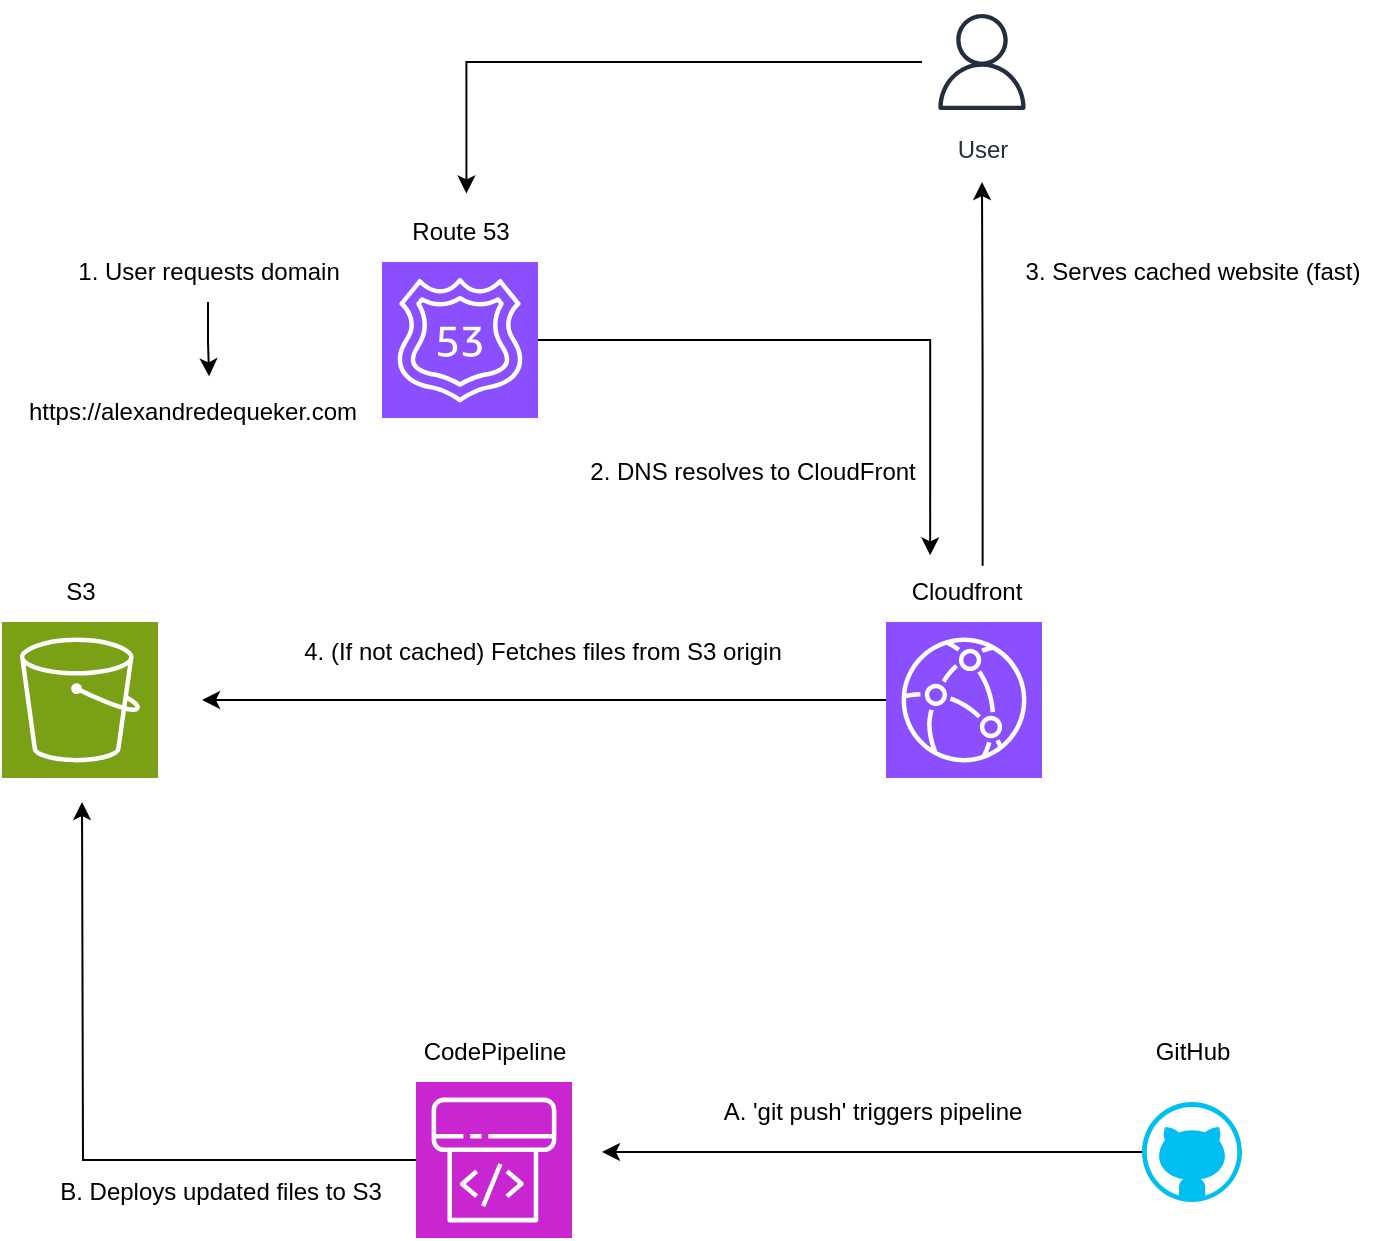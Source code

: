 <mxfile version="24.8.6">
  <diagram name="Page-1" id="VygusJ6SPI_Gxu89azcJ">
    <mxGraphModel dx="1191" dy="804" grid="1" gridSize="10" guides="1" tooltips="1" connect="1" arrows="1" fold="1" page="1" pageScale="1" pageWidth="850" pageHeight="1100" math="0" shadow="0">
      <root>
        <mxCell id="0" />
        <mxCell id="1" parent="0" />
        <mxCell id="ApvgbccNQGZswSCE0RyP-60" style="edgeStyle=orthogonalEdgeStyle;rounded=0;orthogonalLoop=1;jettySize=auto;html=1;" edge="1" parent="1" source="ApvgbccNQGZswSCE0RyP-5">
          <mxGeometry relative="1" as="geometry">
            <mxPoint x="240" y="449" as="targetPoint" />
          </mxGeometry>
        </mxCell>
        <mxCell id="ApvgbccNQGZswSCE0RyP-5" value="" style="sketch=0;points=[[0,0,0],[0.25,0,0],[0.5,0,0],[0.75,0,0],[1,0,0],[0,1,0],[0.25,1,0],[0.5,1,0],[0.75,1,0],[1,1,0],[0,0.25,0],[0,0.5,0],[0,0.75,0],[1,0.25,0],[1,0.5,0],[1,0.75,0]];outlineConnect=0;fontColor=#232F3E;fillColor=#8C4FFF;strokeColor=#ffffff;dashed=0;verticalLabelPosition=bottom;verticalAlign=top;align=center;html=1;fontSize=12;fontStyle=0;aspect=fixed;shape=mxgraph.aws4.resourceIcon;resIcon=mxgraph.aws4.cloudfront;" vertex="1" parent="1">
          <mxGeometry x="582" y="410" width="78" height="78" as="geometry" />
        </mxCell>
        <mxCell id="ApvgbccNQGZswSCE0RyP-6" value="" style="sketch=0;points=[[0,0,0],[0.25,0,0],[0.5,0,0],[0.75,0,0],[1,0,0],[0,1,0],[0.25,1,0],[0.5,1,0],[0.75,1,0],[1,1,0],[0,0.25,0],[0,0.5,0],[0,0.75,0],[1,0.25,0],[1,0.5,0],[1,0.75,0]];outlineConnect=0;fontColor=#232F3E;fillColor=#7AA116;strokeColor=#ffffff;dashed=0;verticalLabelPosition=bottom;verticalAlign=top;align=center;html=1;fontSize=12;fontStyle=0;aspect=fixed;shape=mxgraph.aws4.resourceIcon;resIcon=mxgraph.aws4.s3;" vertex="1" parent="1">
          <mxGeometry x="140" y="410" width="78" height="78" as="geometry" />
        </mxCell>
        <mxCell id="ApvgbccNQGZswSCE0RyP-62" style="edgeStyle=orthogonalEdgeStyle;rounded=0;orthogonalLoop=1;jettySize=auto;html=1;" edge="1" parent="1" source="ApvgbccNQGZswSCE0RyP-9">
          <mxGeometry relative="1" as="geometry">
            <mxPoint x="180" y="500.0" as="targetPoint" />
          </mxGeometry>
        </mxCell>
        <mxCell id="ApvgbccNQGZswSCE0RyP-9" value="" style="sketch=0;points=[[0,0,0],[0.25,0,0],[0.5,0,0],[0.75,0,0],[1,0,0],[0,1,0],[0.25,1,0],[0.5,1,0],[0.75,1,0],[1,1,0],[0,0.25,0],[0,0.5,0],[0,0.75,0],[1,0.25,0],[1,0.5,0],[1,0.75,0]];outlineConnect=0;fontColor=#232F3E;fillColor=#C925D1;strokeColor=#ffffff;dashed=0;verticalLabelPosition=bottom;verticalAlign=top;align=center;html=1;fontSize=12;fontStyle=0;aspect=fixed;shape=mxgraph.aws4.resourceIcon;resIcon=mxgraph.aws4.codepipeline;" vertex="1" parent="1">
          <mxGeometry x="347" y="640" width="78" height="78" as="geometry" />
        </mxCell>
        <mxCell id="ApvgbccNQGZswSCE0RyP-16" value="User" style="sketch=0;outlineConnect=0;fontColor=#232F3E;gradientColor=none;strokeColor=#232F3E;fillColor=#ffffff;dashed=0;verticalLabelPosition=bottom;verticalAlign=top;align=center;html=1;fontSize=12;fontStyle=0;aspect=fixed;shape=mxgraph.aws4.resourceIcon;resIcon=mxgraph.aws4.user;" vertex="1" parent="1">
          <mxGeometry x="600" y="100" width="60" height="60" as="geometry" />
        </mxCell>
        <mxCell id="ApvgbccNQGZswSCE0RyP-18" value="https://alexandredequeker.com" style="text;html=1;align=center;verticalAlign=middle;resizable=0;points=[];autosize=1;strokeColor=none;fillColor=none;" vertex="1" parent="1">
          <mxGeometry x="140" y="290" width="190" height="30" as="geometry" />
        </mxCell>
        <mxCell id="ApvgbccNQGZswSCE0RyP-19" value="1. User requests domain" style="text;html=1;align=center;verticalAlign=middle;resizable=0;points=[];autosize=1;strokeColor=none;fillColor=none;" vertex="1" parent="1">
          <mxGeometry x="168" y="220" width="150" height="30" as="geometry" />
        </mxCell>
        <mxCell id="ApvgbccNQGZswSCE0RyP-11" value="" style="sketch=0;points=[[0,0,0],[0.25,0,0],[0.5,0,0],[0.75,0,0],[1,0,0],[0,1,0],[0.25,1,0],[0.5,1,0],[0.75,1,0],[1,1,0],[0,0.25,0],[0,0.5,0],[0,0.75,0],[1,0.25,0],[1,0.5,0],[1,0.75,0]];outlineConnect=0;fontColor=#232F3E;fillColor=#8C4FFF;strokeColor=#ffffff;dashed=0;verticalLabelPosition=bottom;verticalAlign=top;align=center;html=1;fontSize=12;fontStyle=0;aspect=fixed;shape=mxgraph.aws4.resourceIcon;resIcon=mxgraph.aws4.route_53;" vertex="1" parent="1">
          <mxGeometry x="330" y="230" width="78" height="78" as="geometry" />
        </mxCell>
        <mxCell id="ApvgbccNQGZswSCE0RyP-59" style="edgeStyle=orthogonalEdgeStyle;rounded=0;orthogonalLoop=1;jettySize=auto;html=1;exitX=0.604;exitY=0.063;exitDx=0;exitDy=0;exitPerimeter=0;" edge="1" parent="1" source="ApvgbccNQGZswSCE0RyP-25">
          <mxGeometry relative="1" as="geometry">
            <mxPoint x="630" y="190" as="targetPoint" />
            <Array as="points" />
          </mxGeometry>
        </mxCell>
        <mxCell id="ApvgbccNQGZswSCE0RyP-25" value="Cloudfront" style="text;html=1;align=center;verticalAlign=middle;resizable=0;points=[];autosize=1;strokeColor=none;fillColor=none;" vertex="1" parent="1">
          <mxGeometry x="582" y="380" width="80" height="30" as="geometry" />
        </mxCell>
        <mxCell id="ApvgbccNQGZswSCE0RyP-33" value="Route 53" style="text;html=1;align=center;verticalAlign=middle;resizable=0;points=[];autosize=1;strokeColor=none;fillColor=none;" vertex="1" parent="1">
          <mxGeometry x="334" y="200" width="70" height="30" as="geometry" />
        </mxCell>
        <mxCell id="ApvgbccNQGZswSCE0RyP-34" value="S3" style="text;html=1;align=center;verticalAlign=middle;resizable=0;points=[];autosize=1;strokeColor=none;fillColor=none;" vertex="1" parent="1">
          <mxGeometry x="159" y="380" width="40" height="30" as="geometry" />
        </mxCell>
        <mxCell id="ApvgbccNQGZswSCE0RyP-35" value="CodePipeline" style="text;html=1;align=center;verticalAlign=middle;resizable=0;points=[];autosize=1;strokeColor=none;fillColor=none;" vertex="1" parent="1">
          <mxGeometry x="341" y="610" width="90" height="30" as="geometry" />
        </mxCell>
        <mxCell id="ApvgbccNQGZswSCE0RyP-38" value="2. DNS resolves to CloudFront" style="text;html=1;align=center;verticalAlign=middle;resizable=0;points=[];autosize=1;strokeColor=none;fillColor=none;" vertex="1" parent="1">
          <mxGeometry x="420" y="320" width="190" height="30" as="geometry" />
        </mxCell>
        <mxCell id="ApvgbccNQGZswSCE0RyP-43" value="3. Serves cached website (fast)" style="text;html=1;align=center;verticalAlign=middle;resizable=0;points=[];autosize=1;strokeColor=none;fillColor=none;" vertex="1" parent="1">
          <mxGeometry x="640" y="220" width="190" height="30" as="geometry" />
        </mxCell>
        <mxCell id="ApvgbccNQGZswSCE0RyP-45" value="4. (If not cached) Fetches files from S3 origin" style="text;html=1;align=center;verticalAlign=middle;resizable=0;points=[];autosize=1;strokeColor=none;fillColor=none;" vertex="1" parent="1">
          <mxGeometry x="280" y="410" width="260" height="30" as="geometry" />
        </mxCell>
        <mxCell id="ApvgbccNQGZswSCE0RyP-49" style="edgeStyle=orthogonalEdgeStyle;rounded=0;orthogonalLoop=1;jettySize=auto;html=1;entryX=0.276;entryY=-0.111;entryDx=0;entryDy=0;entryPerimeter=0;" edge="1" parent="1" source="ApvgbccNQGZswSCE0RyP-11" target="ApvgbccNQGZswSCE0RyP-25">
          <mxGeometry relative="1" as="geometry" />
        </mxCell>
        <mxCell id="ApvgbccNQGZswSCE0RyP-50" style="edgeStyle=orthogonalEdgeStyle;rounded=0;orthogonalLoop=1;jettySize=auto;html=1;entryX=0.546;entryY=-0.143;entryDx=0;entryDy=0;entryPerimeter=0;" edge="1" parent="1" source="ApvgbccNQGZswSCE0RyP-16" target="ApvgbccNQGZswSCE0RyP-33">
          <mxGeometry relative="1" as="geometry" />
        </mxCell>
        <mxCell id="ApvgbccNQGZswSCE0RyP-51" style="edgeStyle=orthogonalEdgeStyle;rounded=0;orthogonalLoop=1;jettySize=auto;html=1;entryX=0.545;entryY=-0.095;entryDx=0;entryDy=0;entryPerimeter=0;" edge="1" parent="1" source="ApvgbccNQGZswSCE0RyP-19" target="ApvgbccNQGZswSCE0RyP-18">
          <mxGeometry relative="1" as="geometry" />
        </mxCell>
        <mxCell id="ApvgbccNQGZswSCE0RyP-54" style="edgeStyle=orthogonalEdgeStyle;rounded=0;orthogonalLoop=1;jettySize=auto;html=1;" edge="1" parent="1" source="ApvgbccNQGZswSCE0RyP-52">
          <mxGeometry relative="1" as="geometry">
            <mxPoint x="440" y="675" as="targetPoint" />
          </mxGeometry>
        </mxCell>
        <mxCell id="ApvgbccNQGZswSCE0RyP-52" value="" style="verticalLabelPosition=bottom;html=1;verticalAlign=top;align=center;strokeColor=none;fillColor=#00BEF2;shape=mxgraph.azure.github_code;pointerEvents=1;" vertex="1" parent="1">
          <mxGeometry x="710" y="650" width="50" height="50" as="geometry" />
        </mxCell>
        <mxCell id="ApvgbccNQGZswSCE0RyP-53" value="GitHub" style="text;html=1;align=center;verticalAlign=middle;resizable=0;points=[];autosize=1;strokeColor=none;fillColor=none;" vertex="1" parent="1">
          <mxGeometry x="705" y="610" width="60" height="30" as="geometry" />
        </mxCell>
        <mxCell id="ApvgbccNQGZswSCE0RyP-56" value="A. &#39;git push&#39; triggers pipeline" style="text;html=1;align=center;verticalAlign=middle;resizable=0;points=[];autosize=1;strokeColor=none;fillColor=none;" vertex="1" parent="1">
          <mxGeometry x="490" y="640" width="170" height="30" as="geometry" />
        </mxCell>
        <mxCell id="ApvgbccNQGZswSCE0RyP-58" value="B. Deploys updated files to S3" style="text;html=1;align=center;verticalAlign=middle;resizable=0;points=[];autosize=1;strokeColor=none;fillColor=none;" vertex="1" parent="1">
          <mxGeometry x="159" y="680" width="180" height="30" as="geometry" />
        </mxCell>
      </root>
    </mxGraphModel>
  </diagram>
</mxfile>
